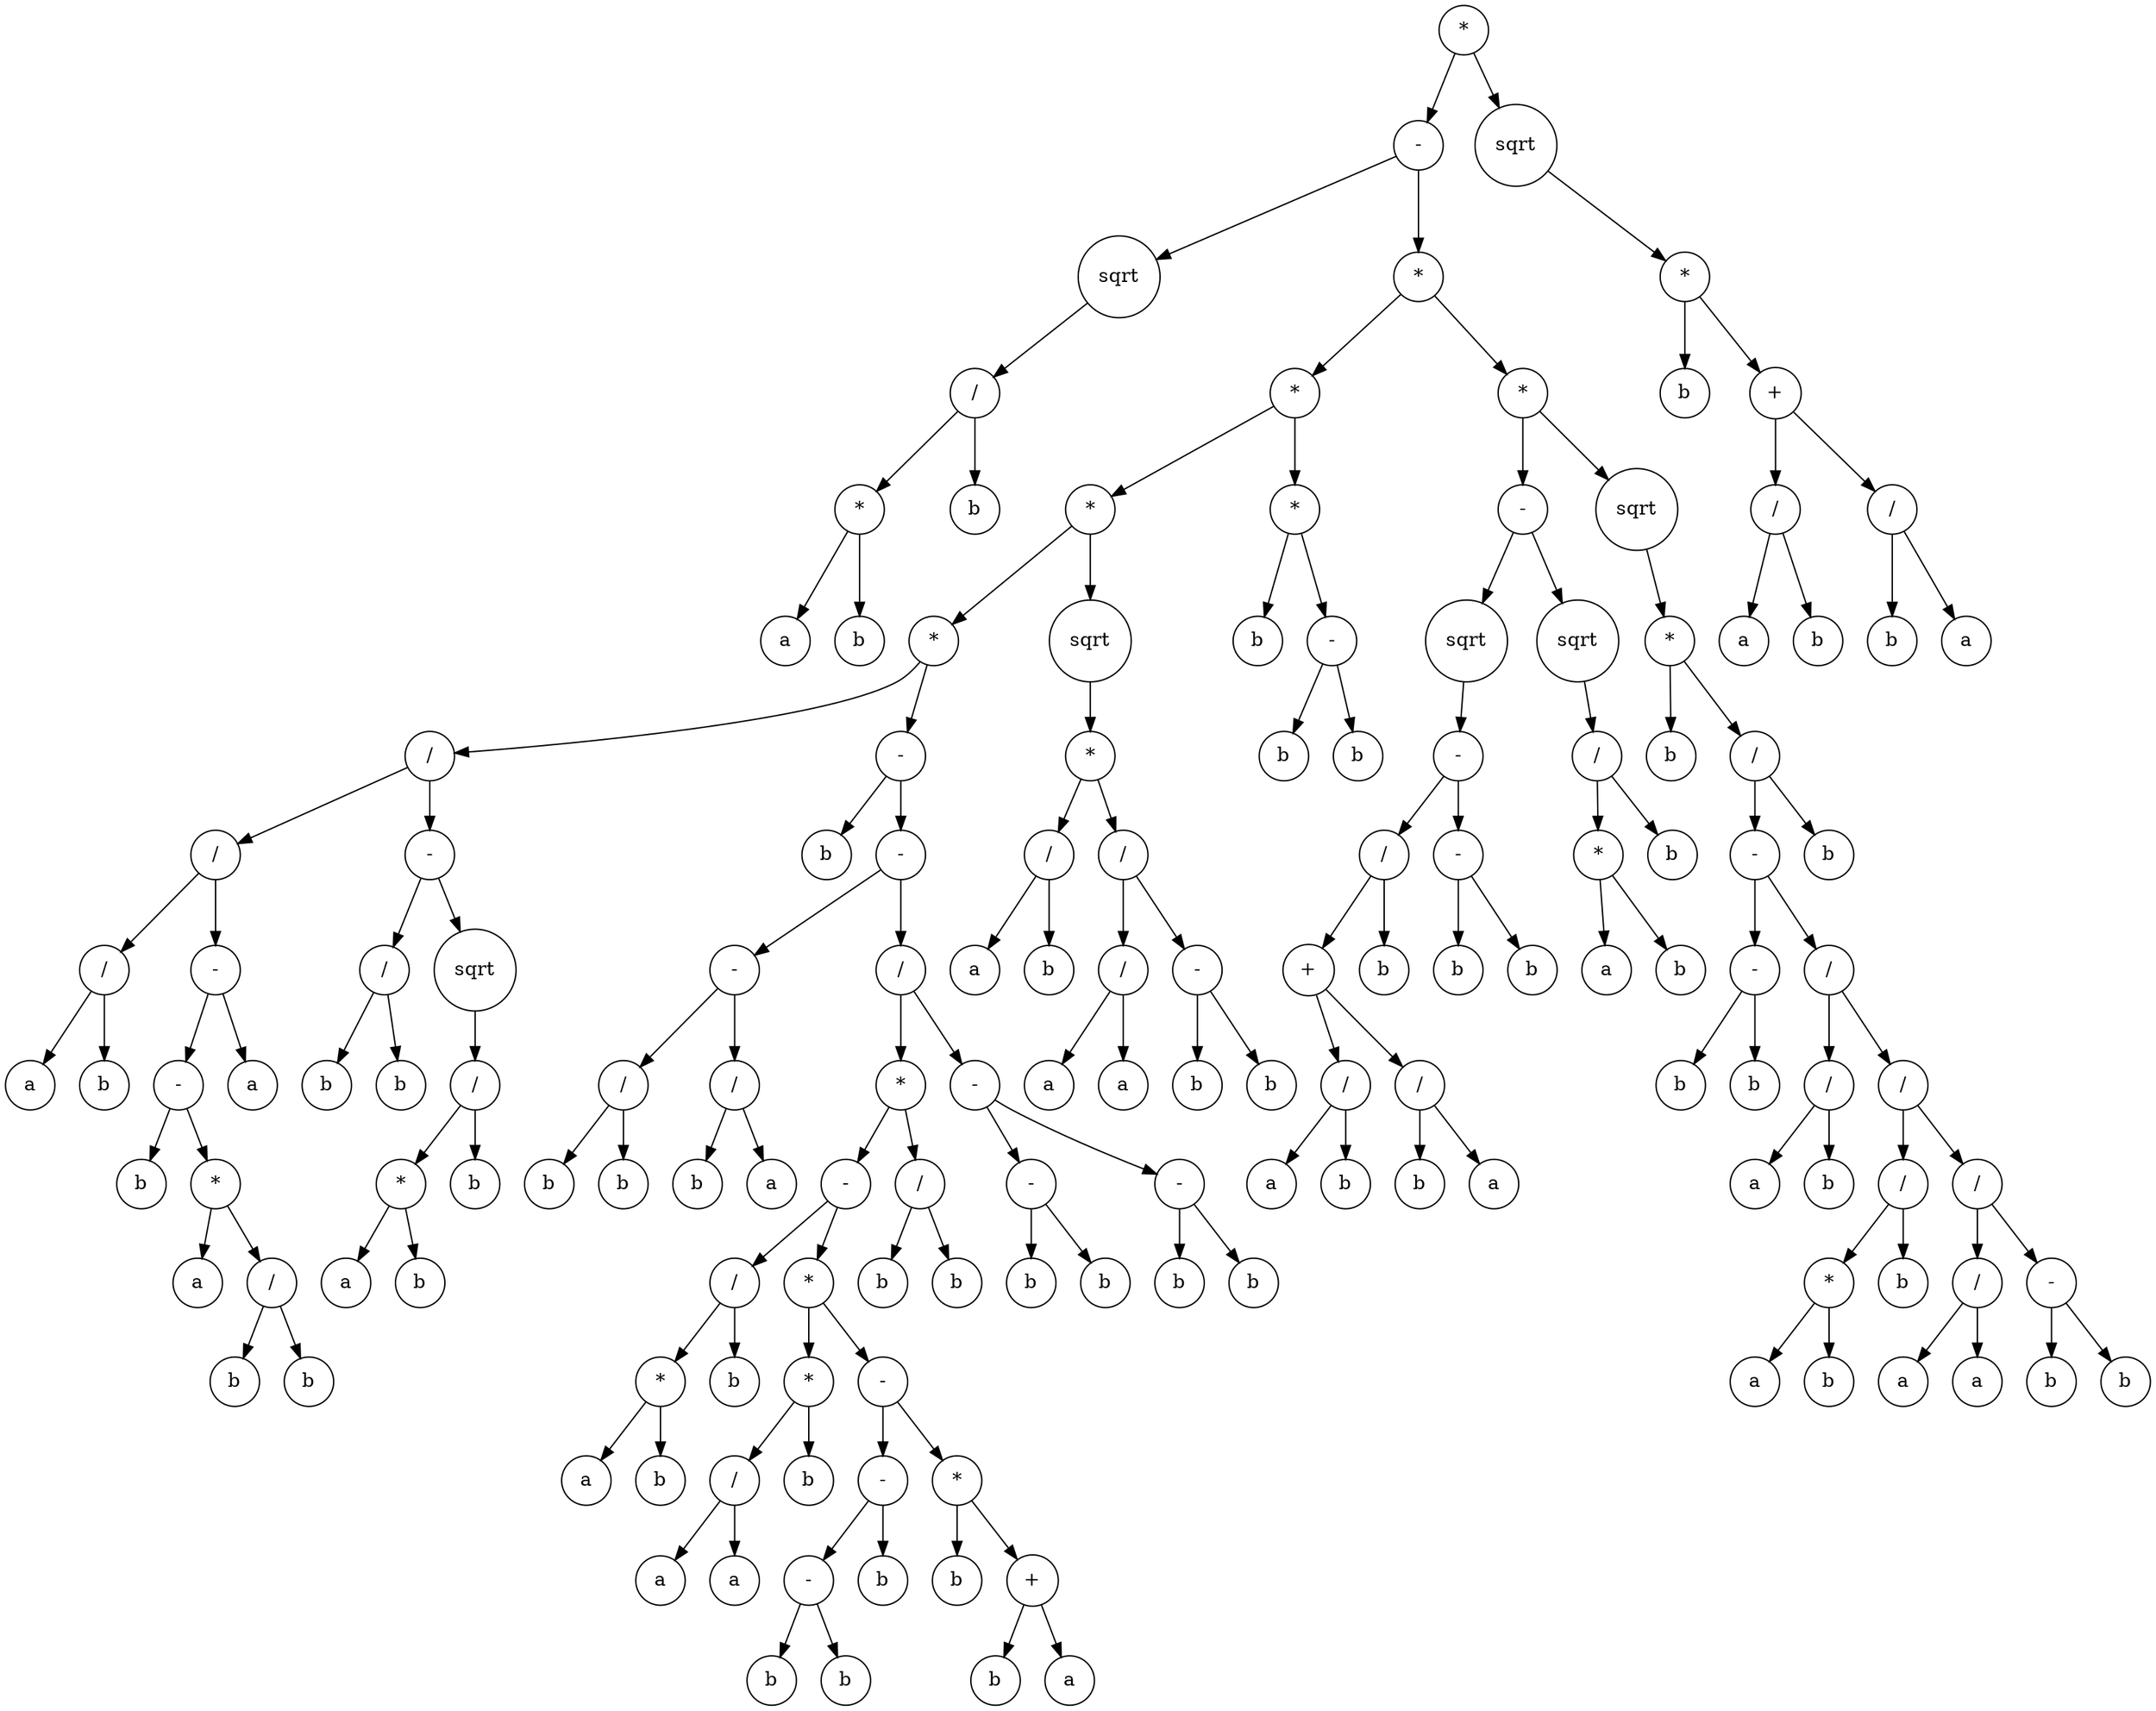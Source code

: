 digraph g {
graph [ordering=out];
node [shape=circle];
n[label = "*"];
n0[label = "-"];
n00[label = "sqrt"];
n000[label = "/"];
n0000[label = "*"];
n00000[label = "a"];
n0000 -> n00000;
n00001[label = "b"];
n0000 -> n00001;
n000 -> n0000;
n0001[label = "b"];
n000 -> n0001;
n00 -> n000;
n0 -> n00;
n01[label = "*"];
n010[label = "*"];
n0100[label = "*"];
n01000[label = "*"];
n010000[label = "/"];
n0100000[label = "/"];
n01000000[label = "/"];
n010000000[label = "a"];
n01000000 -> n010000000;
n010000001[label = "b"];
n01000000 -> n010000001;
n0100000 -> n01000000;
n01000001[label = "-"];
n010000010[label = "-"];
n0100000100[label = "b"];
n010000010 -> n0100000100;
n0100000101[label = "*"];
n01000001010[label = "a"];
n0100000101 -> n01000001010;
n01000001011[label = "/"];
n010000010110[label = "b"];
n01000001011 -> n010000010110;
n010000010111[label = "b"];
n01000001011 -> n010000010111;
n0100000101 -> n01000001011;
n010000010 -> n0100000101;
n01000001 -> n010000010;
n010000011[label = "a"];
n01000001 -> n010000011;
n0100000 -> n01000001;
n010000 -> n0100000;
n0100001[label = "-"];
n01000010[label = "/"];
n010000100[label = "b"];
n01000010 -> n010000100;
n010000101[label = "b"];
n01000010 -> n010000101;
n0100001 -> n01000010;
n01000011[label = "sqrt"];
n010000110[label = "/"];
n0100001100[label = "*"];
n01000011000[label = "a"];
n0100001100 -> n01000011000;
n01000011001[label = "b"];
n0100001100 -> n01000011001;
n010000110 -> n0100001100;
n0100001101[label = "b"];
n010000110 -> n0100001101;
n01000011 -> n010000110;
n0100001 -> n01000011;
n010000 -> n0100001;
n01000 -> n010000;
n010001[label = "-"];
n0100010[label = "b"];
n010001 -> n0100010;
n0100011[label = "-"];
n01000110[label = "-"];
n010001100[label = "/"];
n0100011000[label = "b"];
n010001100 -> n0100011000;
n0100011001[label = "b"];
n010001100 -> n0100011001;
n01000110 -> n010001100;
n010001101[label = "/"];
n0100011010[label = "b"];
n010001101 -> n0100011010;
n0100011011[label = "a"];
n010001101 -> n0100011011;
n01000110 -> n010001101;
n0100011 -> n01000110;
n01000111[label = "/"];
n010001110[label = "*"];
n0100011100[label = "-"];
n01000111000[label = "/"];
n010001110000[label = "*"];
n0100011100000[label = "a"];
n010001110000 -> n0100011100000;
n0100011100001[label = "b"];
n010001110000 -> n0100011100001;
n01000111000 -> n010001110000;
n010001110001[label = "b"];
n01000111000 -> n010001110001;
n0100011100 -> n01000111000;
n01000111001[label = "*"];
n010001110010[label = "*"];
n0100011100100[label = "/"];
n01000111001000[label = "a"];
n0100011100100 -> n01000111001000;
n01000111001001[label = "a"];
n0100011100100 -> n01000111001001;
n010001110010 -> n0100011100100;
n0100011100101[label = "b"];
n010001110010 -> n0100011100101;
n01000111001 -> n010001110010;
n010001110011[label = "-"];
n0100011100110[label = "-"];
n01000111001100[label = "-"];
n010001110011000[label = "b"];
n01000111001100 -> n010001110011000;
n010001110011001[label = "b"];
n01000111001100 -> n010001110011001;
n0100011100110 -> n01000111001100;
n01000111001101[label = "b"];
n0100011100110 -> n01000111001101;
n010001110011 -> n0100011100110;
n0100011100111[label = "*"];
n01000111001110[label = "b"];
n0100011100111 -> n01000111001110;
n01000111001111[label = "+"];
n010001110011110[label = "b"];
n01000111001111 -> n010001110011110;
n010001110011111[label = "a"];
n01000111001111 -> n010001110011111;
n0100011100111 -> n01000111001111;
n010001110011 -> n0100011100111;
n01000111001 -> n010001110011;
n0100011100 -> n01000111001;
n010001110 -> n0100011100;
n0100011101[label = "/"];
n01000111010[label = "b"];
n0100011101 -> n01000111010;
n01000111011[label = "b"];
n0100011101 -> n01000111011;
n010001110 -> n0100011101;
n01000111 -> n010001110;
n010001111[label = "-"];
n0100011110[label = "-"];
n01000111100[label = "b"];
n0100011110 -> n01000111100;
n01000111101[label = "b"];
n0100011110 -> n01000111101;
n010001111 -> n0100011110;
n0100011111[label = "-"];
n01000111110[label = "b"];
n0100011111 -> n01000111110;
n01000111111[label = "b"];
n0100011111 -> n01000111111;
n010001111 -> n0100011111;
n01000111 -> n010001111;
n0100011 -> n01000111;
n010001 -> n0100011;
n01000 -> n010001;
n0100 -> n01000;
n01001[label = "sqrt"];
n010010[label = "*"];
n0100100[label = "/"];
n01001000[label = "a"];
n0100100 -> n01001000;
n01001001[label = "b"];
n0100100 -> n01001001;
n010010 -> n0100100;
n0100101[label = "/"];
n01001010[label = "/"];
n010010100[label = "a"];
n01001010 -> n010010100;
n010010101[label = "a"];
n01001010 -> n010010101;
n0100101 -> n01001010;
n01001011[label = "-"];
n010010110[label = "b"];
n01001011 -> n010010110;
n010010111[label = "b"];
n01001011 -> n010010111;
n0100101 -> n01001011;
n010010 -> n0100101;
n01001 -> n010010;
n0100 -> n01001;
n010 -> n0100;
n0101[label = "*"];
n01010[label = "b"];
n0101 -> n01010;
n01011[label = "-"];
n010110[label = "b"];
n01011 -> n010110;
n010111[label = "b"];
n01011 -> n010111;
n0101 -> n01011;
n010 -> n0101;
n01 -> n010;
n011[label = "*"];
n0110[label = "-"];
n01100[label = "sqrt"];
n011000[label = "-"];
n0110000[label = "/"];
n01100000[label = "+"];
n011000000[label = "/"];
n0110000000[label = "a"];
n011000000 -> n0110000000;
n0110000001[label = "b"];
n011000000 -> n0110000001;
n01100000 -> n011000000;
n011000001[label = "/"];
n0110000010[label = "b"];
n011000001 -> n0110000010;
n0110000011[label = "a"];
n011000001 -> n0110000011;
n01100000 -> n011000001;
n0110000 -> n01100000;
n01100001[label = "b"];
n0110000 -> n01100001;
n011000 -> n0110000;
n0110001[label = "-"];
n01100010[label = "b"];
n0110001 -> n01100010;
n01100011[label = "b"];
n0110001 -> n01100011;
n011000 -> n0110001;
n01100 -> n011000;
n0110 -> n01100;
n01101[label = "sqrt"];
n011010[label = "/"];
n0110100[label = "*"];
n01101000[label = "a"];
n0110100 -> n01101000;
n01101001[label = "b"];
n0110100 -> n01101001;
n011010 -> n0110100;
n0110101[label = "b"];
n011010 -> n0110101;
n01101 -> n011010;
n0110 -> n01101;
n011 -> n0110;
n0111[label = "sqrt"];
n01110[label = "*"];
n011100[label = "b"];
n01110 -> n011100;
n011101[label = "/"];
n0111010[label = "-"];
n01110100[label = "-"];
n011101000[label = "b"];
n01110100 -> n011101000;
n011101001[label = "b"];
n01110100 -> n011101001;
n0111010 -> n01110100;
n01110101[label = "/"];
n011101010[label = "/"];
n0111010100[label = "a"];
n011101010 -> n0111010100;
n0111010101[label = "b"];
n011101010 -> n0111010101;
n01110101 -> n011101010;
n011101011[label = "/"];
n0111010110[label = "/"];
n01110101100[label = "*"];
n011101011000[label = "a"];
n01110101100 -> n011101011000;
n011101011001[label = "b"];
n01110101100 -> n011101011001;
n0111010110 -> n01110101100;
n01110101101[label = "b"];
n0111010110 -> n01110101101;
n011101011 -> n0111010110;
n0111010111[label = "/"];
n01110101110[label = "/"];
n011101011100[label = "a"];
n01110101110 -> n011101011100;
n011101011101[label = "a"];
n01110101110 -> n011101011101;
n0111010111 -> n01110101110;
n01110101111[label = "-"];
n011101011110[label = "b"];
n01110101111 -> n011101011110;
n011101011111[label = "b"];
n01110101111 -> n011101011111;
n0111010111 -> n01110101111;
n011101011 -> n0111010111;
n01110101 -> n011101011;
n0111010 -> n01110101;
n011101 -> n0111010;
n0111011[label = "b"];
n011101 -> n0111011;
n01110 -> n011101;
n0111 -> n01110;
n011 -> n0111;
n01 -> n011;
n0 -> n01;
n -> n0;
n1[label = "sqrt"];
n10[label = "*"];
n100[label = "b"];
n10 -> n100;
n101[label = "+"];
n1010[label = "/"];
n10100[label = "a"];
n1010 -> n10100;
n10101[label = "b"];
n1010 -> n10101;
n101 -> n1010;
n1011[label = "/"];
n10110[label = "b"];
n1011 -> n10110;
n10111[label = "a"];
n1011 -> n10111;
n101 -> n1011;
n10 -> n101;
n1 -> n10;
n -> n1;
}
